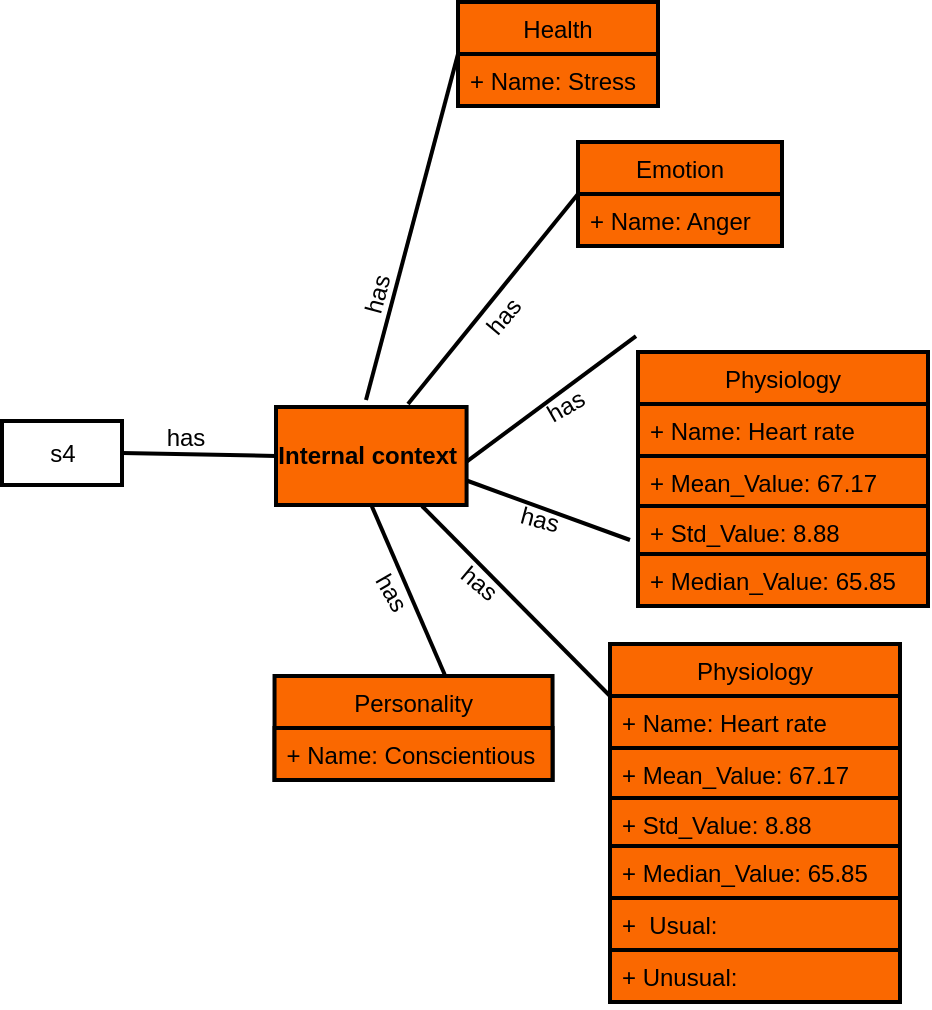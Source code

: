 <mxfile version="22.1.18" type="github">
  <diagram name="Page-1" id="8Bfsro7ig4Ft_5F9yVai">
    <mxGraphModel dx="1682" dy="473" grid="1" gridSize="10" guides="1" tooltips="1" connect="1" arrows="1" fold="1" page="1" pageScale="1" pageWidth="850" pageHeight="1100" math="0" shadow="0">
      <root>
        <mxCell id="0" />
        <mxCell id="1" parent="0" />
        <mxCell id="ZKNnla8mWsDUbSr4f9X8-1" value="s4" style="html=1;fontSize=12;strokeWidth=2;" vertex="1" parent="1">
          <mxGeometry x="-682" y="992.5" width="60" height="32" as="geometry" />
        </mxCell>
        <mxCell id="ZKNnla8mWsDUbSr4f9X8-4" value="Health" style="swimlane;fontStyle=0;align=center;verticalAlign=top;childLayout=stackLayout;horizontal=1;startSize=26;horizontalStack=0;resizeParent=1;resizeParentMax=0;resizeLast=0;collapsible=1;marginBottom=0;fillColor=#fa6800;strokeColor=#000000;strokeWidth=2;fontColor=#000000;fontSize=12;" vertex="1" parent="1">
          <mxGeometry x="-454" y="783" width="100" height="52" as="geometry" />
        </mxCell>
        <mxCell id="ZKNnla8mWsDUbSr4f9X8-5" value="+ Name: Stress" style="text;strokeColor=#000000;fillColor=#fa6800;align=left;verticalAlign=top;spacingLeft=4;spacingRight=4;overflow=hidden;rotatable=0;points=[[0,0.5],[1,0.5]];portConstraint=eastwest;strokeWidth=2;fontColor=#000000;fontSize=12;" vertex="1" parent="ZKNnla8mWsDUbSr4f9X8-4">
          <mxGeometry y="26" width="100" height="26" as="geometry" />
        </mxCell>
        <mxCell id="ZKNnla8mWsDUbSr4f9X8-6" value="Emotion" style="swimlane;fontStyle=0;align=center;verticalAlign=top;childLayout=stackLayout;horizontal=1;startSize=26;horizontalStack=0;resizeParent=1;resizeParentMax=0;resizeLast=0;collapsible=1;marginBottom=0;fillColor=#FA6800;strokeColor=#000000;strokeWidth=2;fontColor=#000000;fontSize=12;" vertex="1" parent="1">
          <mxGeometry x="-394" y="853" width="102" height="52" as="geometry" />
        </mxCell>
        <mxCell id="ZKNnla8mWsDUbSr4f9X8-7" value="+ Name: Anger" style="text;strokeColor=#000000;fillColor=#fa6800;align=left;verticalAlign=top;spacingLeft=4;spacingRight=4;overflow=hidden;rotatable=0;points=[[0,0.5],[1,0.5]];portConstraint=eastwest;strokeWidth=2;fontColor=#000000;fontSize=12;" vertex="1" parent="ZKNnla8mWsDUbSr4f9X8-6">
          <mxGeometry y="26" width="102" height="26" as="geometry" />
        </mxCell>
        <mxCell id="ZKNnla8mWsDUbSr4f9X8-8" value="" style="endArrow=none;html=1;rounded=0;fontSize=12;strokeWidth=2;entryX=0;entryY=0.5;entryDx=0;entryDy=0;" edge="1" parent="1" target="ZKNnla8mWsDUbSr4f9X8-4">
          <mxGeometry width="50" height="50" relative="1" as="geometry">
            <mxPoint x="-500" y="982" as="sourcePoint" />
            <mxPoint x="-489" y="812" as="targetPoint" />
          </mxGeometry>
        </mxCell>
        <mxCell id="ZKNnla8mWsDUbSr4f9X8-9" value="" style="endArrow=none;html=1;rounded=0;entryX=0;entryY=0.5;entryDx=0;entryDy=0;fontSize=12;strokeWidth=2;" edge="1" parent="1" target="ZKNnla8mWsDUbSr4f9X8-6">
          <mxGeometry width="50" height="50" relative="1" as="geometry">
            <mxPoint x="-479" y="984" as="sourcePoint" />
            <mxPoint x="-350" y="932" as="targetPoint" />
          </mxGeometry>
        </mxCell>
        <mxCell id="ZKNnla8mWsDUbSr4f9X8-10" value="" style="endArrow=none;html=1;rounded=0;exitX=1;exitY=0.962;exitDx=0;exitDy=0;entryX=0;entryY=-0.038;entryDx=0;entryDy=0;entryPerimeter=0;exitPerimeter=0;fontSize=12;strokeWidth=2;" edge="1" parent="1">
          <mxGeometry width="50" height="50" relative="1" as="geometry">
            <mxPoint x="-450" y="1013.012" as="sourcePoint" />
            <mxPoint x="-365" y="950.012" as="targetPoint" />
          </mxGeometry>
        </mxCell>
        <mxCell id="ZKNnla8mWsDUbSr4f9X8-11" value="" style="endArrow=none;html=1;rounded=0;exitX=1;exitY=0.5;exitDx=0;exitDy=0;entryX=0;entryY=0.5;entryDx=0;entryDy=0;fontSize=12;strokeWidth=2;" edge="1" parent="1" source="ZKNnla8mWsDUbSr4f9X8-1" target="ZKNnla8mWsDUbSr4f9X8-20">
          <mxGeometry width="50" height="50" relative="1" as="geometry">
            <mxPoint x="-660" y="1032" as="sourcePoint" />
            <mxPoint x="-590" y="1007.994" as="targetPoint" />
          </mxGeometry>
        </mxCell>
        <mxCell id="ZKNnla8mWsDUbSr4f9X8-12" value="has" style="text;html=1;strokeColor=none;fillColor=none;align=center;verticalAlign=middle;whiteSpace=wrap;rounded=0;fontSize=12;strokeWidth=2;" vertex="1" parent="1">
          <mxGeometry x="-620" y="985.5" width="60" height="30" as="geometry" />
        </mxCell>
        <mxCell id="ZKNnla8mWsDUbSr4f9X8-13" value="has" style="text;html=1;strokeColor=none;fillColor=none;align=center;verticalAlign=middle;whiteSpace=wrap;rounded=0;rotation=-75;fontSize=12;strokeWidth=2;" vertex="1" parent="1">
          <mxGeometry x="-524" y="914" width="60" height="30" as="geometry" />
        </mxCell>
        <mxCell id="ZKNnla8mWsDUbSr4f9X8-14" value="has" style="text;html=1;strokeColor=none;fillColor=none;align=center;verticalAlign=middle;whiteSpace=wrap;rounded=0;rotation=-50;fontSize=12;strokeWidth=2;" vertex="1" parent="1">
          <mxGeometry x="-460.73" y="925" width="60" height="30" as="geometry" />
        </mxCell>
        <mxCell id="ZKNnla8mWsDUbSr4f9X8-15" value="has" style="text;html=1;strokeColor=none;fillColor=none;align=center;verticalAlign=middle;whiteSpace=wrap;rounded=0;rotation=-30;fontSize=12;strokeWidth=2;" vertex="1" parent="1">
          <mxGeometry x="-429.56" y="970" width="60" height="30" as="geometry" />
        </mxCell>
        <mxCell id="ZKNnla8mWsDUbSr4f9X8-18" value="" style="endArrow=none;html=1;rounded=0;startArrow=none;exitX=1;exitY=0.75;exitDx=0;exitDy=0;fontSize=12;strokeWidth=2;" edge="1" parent="1" source="ZKNnla8mWsDUbSr4f9X8-20">
          <mxGeometry width="50" height="50" relative="1" as="geometry">
            <mxPoint x="-510" y="1042" as="sourcePoint" />
            <mxPoint x="-368" y="1052" as="targetPoint" />
          </mxGeometry>
        </mxCell>
        <mxCell id="ZKNnla8mWsDUbSr4f9X8-19" value="has" style="text;html=1;strokeColor=none;fillColor=none;align=center;verticalAlign=middle;whiteSpace=wrap;rounded=0;rotation=15;fontSize=12;strokeWidth=2;" vertex="1" parent="1">
          <mxGeometry x="-443" y="1027" width="60" height="30" as="geometry" />
        </mxCell>
        <mxCell id="ZKNnla8mWsDUbSr4f9X8-20" value="&lt;b style=&quot;font-size: 12px;&quot;&gt;Internal context&amp;nbsp;&lt;/b&gt;" style="rounded=0;whiteSpace=wrap;html=1;strokeColor=#000000;strokeWidth=2;fillColor=#FA6800;fontSize=12;" vertex="1" parent="1">
          <mxGeometry x="-545" y="985.5" width="95.29" height="49" as="geometry" />
        </mxCell>
        <mxCell id="ZKNnla8mWsDUbSr4f9X8-21" value="Personality" style="swimlane;fontStyle=0;align=center;verticalAlign=top;childLayout=stackLayout;horizontal=1;startSize=26;horizontalStack=0;resizeParent=1;resizeParentMax=0;resizeLast=0;collapsible=1;marginBottom=0;fillColor=#FA6800;strokeColor=#000000;strokeWidth=2;fontColor=#000000;fontSize=12;" vertex="1" parent="1">
          <mxGeometry x="-545.73" y="1120" width="139" height="52" as="geometry" />
        </mxCell>
        <mxCell id="ZKNnla8mWsDUbSr4f9X8-22" value="+ Name: Conscientious" style="text;strokeColor=#000000;fillColor=#fa6800;align=left;verticalAlign=top;spacingLeft=4;spacingRight=4;overflow=hidden;rotatable=0;points=[[0,0.5],[1,0.5]];portConstraint=eastwest;strokeWidth=2;fontColor=#000000;fontSize=12;" vertex="1" parent="ZKNnla8mWsDUbSr4f9X8-21">
          <mxGeometry y="26" width="139" height="26" as="geometry" />
        </mxCell>
        <mxCell id="ZKNnla8mWsDUbSr4f9X8-24" value="" style="endArrow=none;html=1;rounded=0;exitX=0.612;exitY=-0.015;exitDx=0;exitDy=0;entryX=0.5;entryY=1;entryDx=0;entryDy=0;strokeWidth=2;fontSize=12;exitPerimeter=0;" edge="1" parent="1" source="ZKNnla8mWsDUbSr4f9X8-21" target="ZKNnla8mWsDUbSr4f9X8-20">
          <mxGeometry width="50" height="50" relative="1" as="geometry">
            <mxPoint x="-680" y="1080" as="sourcePoint" />
            <mxPoint x="-630" y="1030" as="targetPoint" />
          </mxGeometry>
        </mxCell>
        <mxCell id="ZKNnla8mWsDUbSr4f9X8-25" value="has" style="text;html=1;strokeColor=none;fillColor=none;align=center;verticalAlign=middle;whiteSpace=wrap;rounded=0;rotation=60;fontSize=12;strokeWidth=2;" vertex="1" parent="1">
          <mxGeometry x="-516.76" y="1063.5" width="60" height="30" as="geometry" />
        </mxCell>
        <mxCell id="ZKNnla8mWsDUbSr4f9X8-26" value="Physiology" style="swimlane;fontStyle=0;align=center;verticalAlign=top;childLayout=stackLayout;horizontal=1;startSize=26;horizontalStack=0;resizeParent=1;resizeParentMax=0;resizeLast=0;collapsible=1;marginBottom=0;fillColor=#fa6800;strokeColor=#000000;strokeWidth=2;fontColor=#000000;fontSize=12;" vertex="1" parent="1">
          <mxGeometry x="-378" y="1104" width="145" height="52" as="geometry" />
        </mxCell>
        <mxCell id="ZKNnla8mWsDUbSr4f9X8-27" value="+ Name: Heart rate" style="text;strokeColor=#000000;fillColor=#fa6800;align=left;verticalAlign=top;spacingLeft=4;spacingRight=4;overflow=hidden;rotatable=0;points=[[0,0.5],[1,0.5]];portConstraint=eastwest;strokeWidth=2;fontColor=#000000;fontSize=12;" vertex="1" parent="ZKNnla8mWsDUbSr4f9X8-26">
          <mxGeometry y="26" width="145" height="26" as="geometry" />
        </mxCell>
        <mxCell id="ZKNnla8mWsDUbSr4f9X8-28" value="+ Mean_Value: 67.17" style="text;strokeColor=#000000;fillColor=#fa6800;align=left;verticalAlign=top;spacingLeft=4;spacingRight=4;overflow=hidden;rotatable=0;points=[[0,0.5],[1,0.5]];portConstraint=eastwest;strokeWidth=2;fontColor=#000000;fontSize=12;" vertex="1" parent="1">
          <mxGeometry x="-378" y="1156" width="145" height="26" as="geometry" />
        </mxCell>
        <mxCell id="ZKNnla8mWsDUbSr4f9X8-29" value="+ Std_Value: 8.88" style="text;strokeColor=#000000;fillColor=#fa6800;align=left;verticalAlign=top;spacingLeft=4;spacingRight=4;overflow=hidden;rotatable=0;points=[[0,0.5],[1,0.5]];portConstraint=eastwest;strokeWidth=2;fontColor=#000000;fontSize=12;" vertex="1" parent="1">
          <mxGeometry x="-378" y="1181" width="145" height="26" as="geometry" />
        </mxCell>
        <mxCell id="ZKNnla8mWsDUbSr4f9X8-30" value="+ Median_Value: 65.85" style="text;strokeColor=#000000;fillColor=#fa6800;align=left;verticalAlign=top;spacingLeft=4;spacingRight=4;overflow=hidden;rotatable=0;points=[[0,0.5],[1,0.5]];portConstraint=eastwest;strokeWidth=2;fontColor=#000000;fontSize=12;" vertex="1" parent="1">
          <mxGeometry x="-378" y="1205" width="145" height="26" as="geometry" />
        </mxCell>
        <mxCell id="ZKNnla8mWsDUbSr4f9X8-33" value="" style="endArrow=none;html=1;rounded=0;entryX=0;entryY=0.5;entryDx=0;entryDy=0;strokeWidth=2;" edge="1" parent="1" target="ZKNnla8mWsDUbSr4f9X8-26">
          <mxGeometry width="50" height="50" relative="1" as="geometry">
            <mxPoint x="-472" y="1035" as="sourcePoint" />
            <mxPoint x="-376.955" y="1127" as="targetPoint" />
          </mxGeometry>
        </mxCell>
        <mxCell id="ZKNnla8mWsDUbSr4f9X8-34" value="has" style="text;html=1;strokeColor=none;fillColor=none;align=center;verticalAlign=middle;whiteSpace=wrap;rounded=0;rotation=40;fontSize=12;strokeWidth=2;" vertex="1" parent="1">
          <mxGeometry x="-473" y="1058.5" width="60" height="30" as="geometry" />
        </mxCell>
        <mxCell id="ZKNnla8mWsDUbSr4f9X8-35" value="Physiology" style="swimlane;fontStyle=0;align=center;verticalAlign=top;childLayout=stackLayout;horizontal=1;startSize=26;horizontalStack=0;resizeParent=1;resizeParentMax=0;resizeLast=0;collapsible=1;marginBottom=0;fillColor=#fa6800;strokeColor=#000000;strokeWidth=2;fontColor=#000000;fontSize=12;" vertex="1" parent="1">
          <mxGeometry x="-364" y="958" width="145" height="52" as="geometry" />
        </mxCell>
        <mxCell id="ZKNnla8mWsDUbSr4f9X8-36" value="+ Name: Heart rate" style="text;strokeColor=#000000;fillColor=#fa6800;align=left;verticalAlign=top;spacingLeft=4;spacingRight=4;overflow=hidden;rotatable=0;points=[[0,0.5],[1,0.5]];portConstraint=eastwest;strokeWidth=2;fontColor=#000000;fontSize=12;" vertex="1" parent="ZKNnla8mWsDUbSr4f9X8-35">
          <mxGeometry y="26" width="145" height="26" as="geometry" />
        </mxCell>
        <mxCell id="ZKNnla8mWsDUbSr4f9X8-37" value="+ Mean_Value: 67.17" style="text;strokeColor=#000000;fillColor=#fa6800;align=left;verticalAlign=top;spacingLeft=4;spacingRight=4;overflow=hidden;rotatable=0;points=[[0,0.5],[1,0.5]];portConstraint=eastwest;strokeWidth=2;fontColor=#000000;fontSize=12;" vertex="1" parent="1">
          <mxGeometry x="-364" y="1010" width="145" height="26" as="geometry" />
        </mxCell>
        <mxCell id="ZKNnla8mWsDUbSr4f9X8-38" value="+ Std_Value: 8.88" style="text;strokeColor=#000000;fillColor=#fa6800;align=left;verticalAlign=top;spacingLeft=4;spacingRight=4;overflow=hidden;rotatable=0;points=[[0,0.5],[1,0.5]];portConstraint=eastwest;strokeWidth=2;fontColor=#000000;fontSize=12;" vertex="1" parent="1">
          <mxGeometry x="-364" y="1035" width="145" height="26" as="geometry" />
        </mxCell>
        <mxCell id="ZKNnla8mWsDUbSr4f9X8-39" value="+ Median_Value: 65.85" style="text;strokeColor=#000000;fillColor=#fa6800;align=left;verticalAlign=top;spacingLeft=4;spacingRight=4;overflow=hidden;rotatable=0;points=[[0,0.5],[1,0.5]];portConstraint=eastwest;strokeWidth=2;fontColor=#000000;fontSize=12;" vertex="1" parent="1">
          <mxGeometry x="-364" y="1059" width="145" height="26" as="geometry" />
        </mxCell>
        <mxCell id="ZKNnla8mWsDUbSr4f9X8-40" value="+  Usual:" style="text;strokeColor=#000000;fillColor=#fa6800;align=left;verticalAlign=top;spacingLeft=4;spacingRight=4;overflow=hidden;rotatable=0;points=[[0,0.5],[1,0.5]];portConstraint=eastwest;strokeWidth=2;fontColor=#000000;fontSize=12;" vertex="1" parent="1">
          <mxGeometry x="-378" y="1231" width="145" height="26" as="geometry" />
        </mxCell>
        <mxCell id="ZKNnla8mWsDUbSr4f9X8-41" value="+ Unusual:" style="text;strokeColor=#000000;fillColor=#fa6800;align=left;verticalAlign=top;spacingLeft=4;spacingRight=4;overflow=hidden;rotatable=0;points=[[0,0.5],[1,0.5]];portConstraint=eastwest;strokeWidth=2;fontColor=#000000;fontSize=12;" vertex="1" parent="1">
          <mxGeometry x="-378" y="1257" width="145" height="26" as="geometry" />
        </mxCell>
      </root>
    </mxGraphModel>
  </diagram>
</mxfile>
